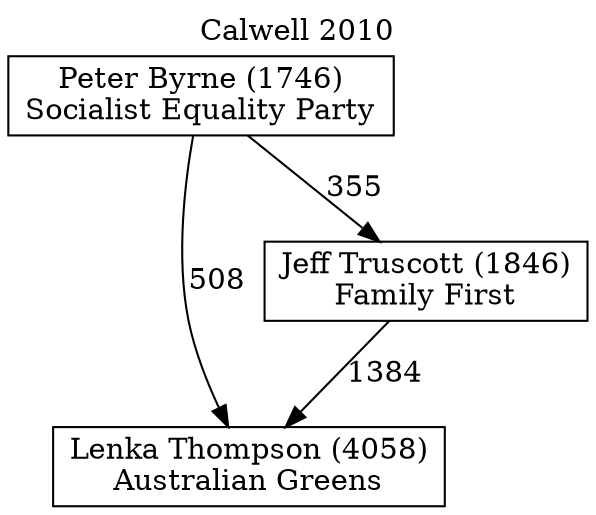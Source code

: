 // House preference flow
digraph "Lenka Thompson (4058)_Calwell_2010" {
	graph [label="Calwell 2010" labelloc=t mclimit=10]
	node [shape=box]
	"Lenka Thompson (4058)" [label="Lenka Thompson (4058)
Australian Greens"]
	"Jeff Truscott (1846)" [label="Jeff Truscott (1846)
Family First"]
	"Peter Byrne (1746)" [label="Peter Byrne (1746)
Socialist Equality Party"]
	"Lenka Thompson (4058)" [label="Lenka Thompson (4058)
Australian Greens"]
	"Peter Byrne (1746)" [label="Peter Byrne (1746)
Socialist Equality Party"]
	"Peter Byrne (1746)" [label="Peter Byrne (1746)
Socialist Equality Party"]
	"Jeff Truscott (1846)" [label="Jeff Truscott (1846)
Family First"]
	"Peter Byrne (1746)" [label="Peter Byrne (1746)
Socialist Equality Party"]
	"Peter Byrne (1746)" [label="Peter Byrne (1746)
Socialist Equality Party"]
	"Jeff Truscott (1846)" -> "Lenka Thompson (4058)" [label=1384]
	"Peter Byrne (1746)" -> "Jeff Truscott (1846)" [label=355]
	"Peter Byrne (1746)" -> "Lenka Thompson (4058)" [label=508]
}
